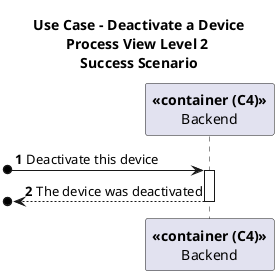 @startuml

autonumber
title Use Case - Deactivate a Device\nProcess View Level 2 \nSuccess Scenario

participant "**<<container (C4)>>**\nBackend" as BE


[o-> BE: Deactivate this device
activate BE
[o<-- BE: The device was deactivated
deactivate BE

@enduml